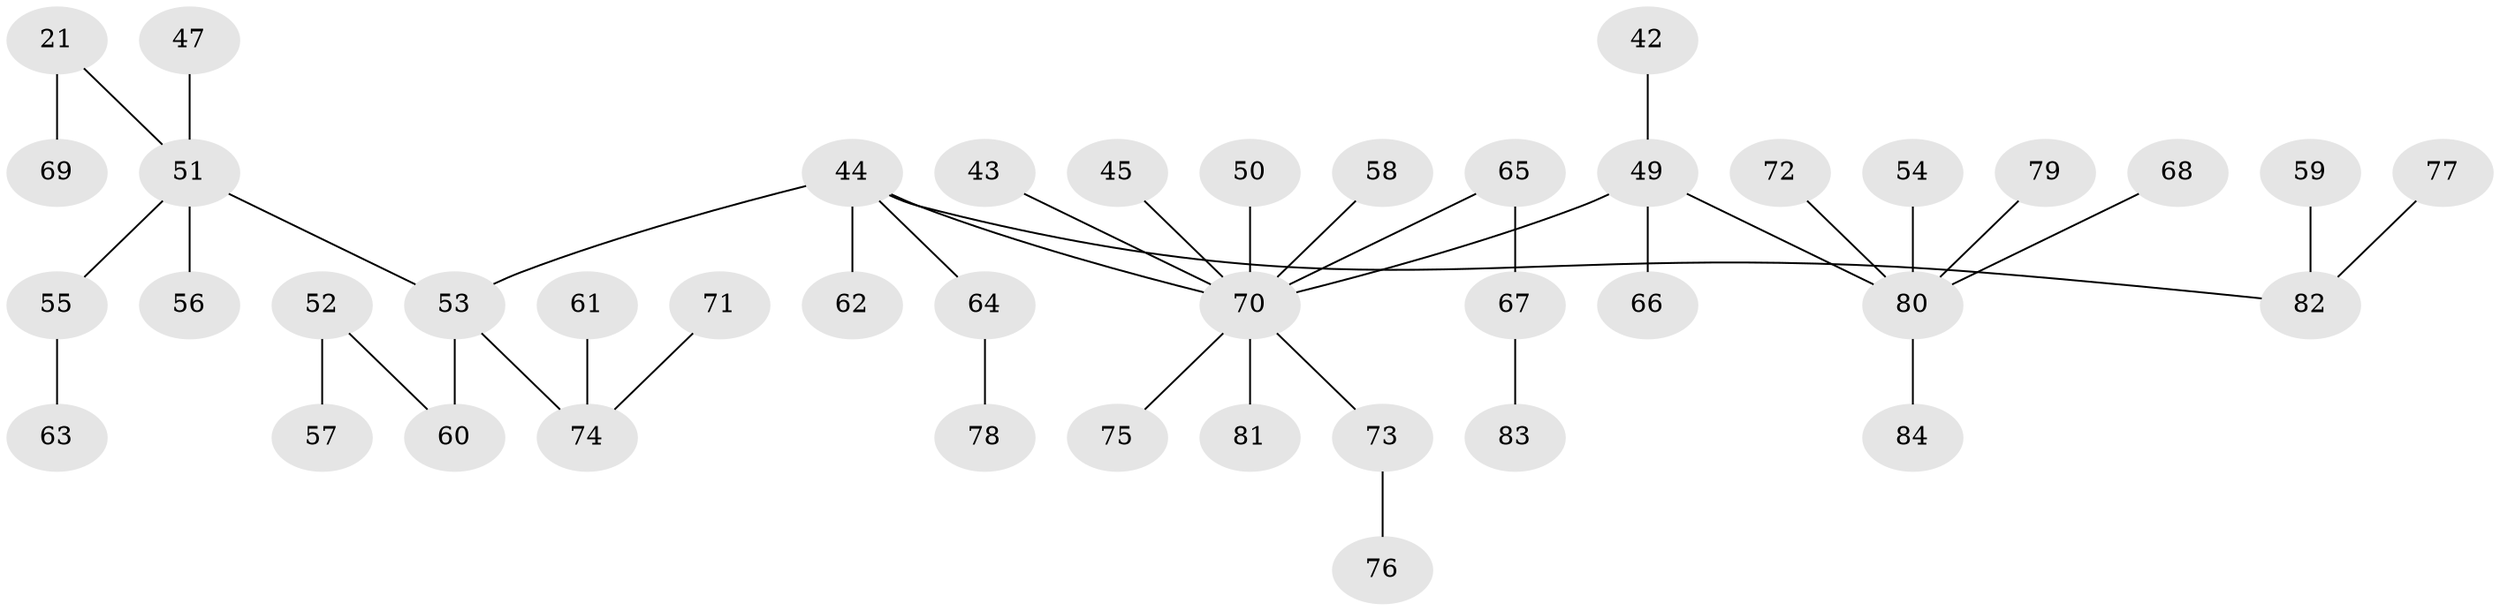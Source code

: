 // original degree distribution, {4: 0.07142857142857142, 3: 0.19047619047619047, 5: 0.047619047619047616, 2: 0.19047619047619047, 1: 0.5}
// Generated by graph-tools (version 1.1) at 2025/53/03/09/25 04:53:40]
// undirected, 42 vertices, 41 edges
graph export_dot {
graph [start="1"]
  node [color=gray90,style=filled];
  21;
  42;
  43;
  44 [super="+9+7+39"];
  45;
  47;
  49 [super="+17+38+22"];
  50;
  51 [super="+23+48"];
  52;
  53 [super="+24"];
  54;
  55;
  56;
  57;
  58;
  59;
  60 [super="+25+30+46"];
  61;
  62;
  63;
  64 [super="+29"];
  65 [super="+37"];
  66;
  67;
  68;
  69;
  70 [super="+40"];
  71;
  72;
  73;
  74 [super="+32+41"];
  75;
  76;
  77;
  78;
  79;
  80 [super="+31+33"];
  81;
  82 [super="+14"];
  83;
  84;
  21 -- 69;
  21 -- 51;
  42 -- 49;
  43 -- 70;
  44 -- 64;
  44 -- 53;
  44 -- 70;
  44 -- 82;
  44 -- 62;
  45 -- 70;
  47 -- 51;
  49 -- 66;
  49 -- 70;
  49 -- 80;
  50 -- 70;
  51 -- 56;
  51 -- 55;
  51 -- 53;
  52 -- 57;
  52 -- 60;
  53 -- 74;
  53 -- 60;
  54 -- 80;
  55 -- 63;
  58 -- 70;
  59 -- 82;
  61 -- 74;
  64 -- 78;
  65 -- 67;
  65 -- 70;
  67 -- 83;
  68 -- 80;
  70 -- 73;
  70 -- 75;
  70 -- 81;
  71 -- 74;
  72 -- 80;
  73 -- 76;
  77 -- 82;
  79 -- 80;
  80 -- 84;
}
